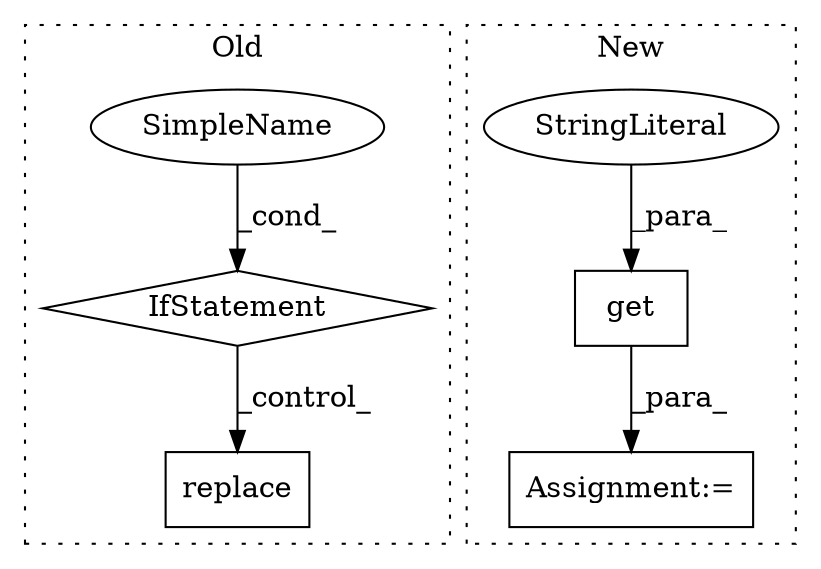 digraph G {
subgraph cluster0 {
1 [label="replace" a="32" s="2919,2964" l="8,1" shape="box"];
5 [label="IfStatement" a="25" s="2659,2690" l="8,2" shape="diamond"];
6 [label="SimpleName" a="42" s="" l="" shape="ellipse"];
label = "Old";
style="dotted";
}
subgraph cluster1 {
2 [label="get" a="32" s="2827,2850" l="4,1" shape="box"];
3 [label="StringLiteral" a="45" s="2831" l="17" shape="ellipse"];
4 [label="Assignment:=" a="7" s="3084" l="1" shape="box"];
label = "New";
style="dotted";
}
2 -> 4 [label="_para_"];
3 -> 2 [label="_para_"];
5 -> 1 [label="_control_"];
6 -> 5 [label="_cond_"];
}